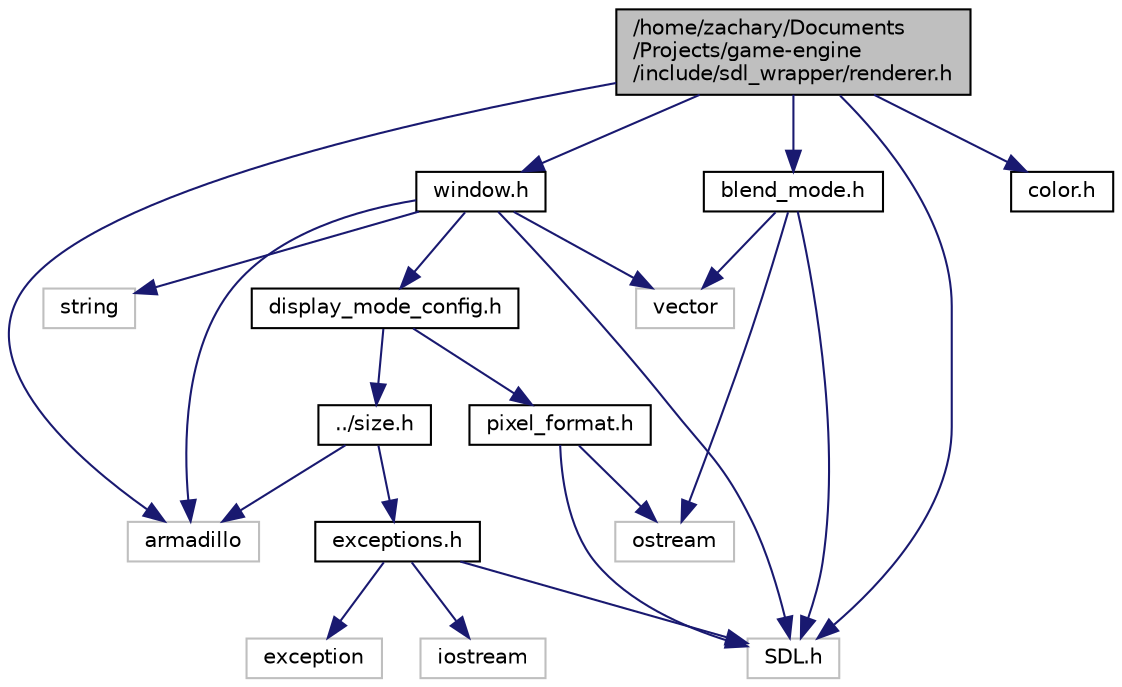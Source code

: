 digraph "/home/zachary/Documents/Projects/game-engine/include/sdl_wrapper/renderer.h"
{
 // LATEX_PDF_SIZE
  edge [fontname="Helvetica",fontsize="10",labelfontname="Helvetica",labelfontsize="10"];
  node [fontname="Helvetica",fontsize="10",shape=record];
  Node1 [label="/home/zachary/Documents\l/Projects/game-engine\l/include/sdl_wrapper/renderer.h",height=0.2,width=0.4,color="black", fillcolor="grey75", style="filled", fontcolor="black",tooltip=" "];
  Node1 -> Node2 [color="midnightblue",fontsize="10",style="solid",fontname="Helvetica"];
  Node2 [label="SDL.h",height=0.2,width=0.4,color="grey75", fillcolor="white", style="filled",tooltip=" "];
  Node1 -> Node3 [color="midnightblue",fontsize="10",style="solid",fontname="Helvetica"];
  Node3 [label="armadillo",height=0.2,width=0.4,color="grey75", fillcolor="white", style="filled",tooltip=" "];
  Node1 -> Node4 [color="midnightblue",fontsize="10",style="solid",fontname="Helvetica"];
  Node4 [label="window.h",height=0.2,width=0.4,color="black", fillcolor="white", style="filled",URL="$window_8h.html",tooltip=" "];
  Node4 -> Node5 [color="midnightblue",fontsize="10",style="solid",fontname="Helvetica"];
  Node5 [label="string",height=0.2,width=0.4,color="grey75", fillcolor="white", style="filled",tooltip=" "];
  Node4 -> Node2 [color="midnightblue",fontsize="10",style="solid",fontname="Helvetica"];
  Node4 -> Node6 [color="midnightblue",fontsize="10",style="solid",fontname="Helvetica"];
  Node6 [label="vector",height=0.2,width=0.4,color="grey75", fillcolor="white", style="filled",tooltip=" "];
  Node4 -> Node3 [color="midnightblue",fontsize="10",style="solid",fontname="Helvetica"];
  Node4 -> Node7 [color="midnightblue",fontsize="10",style="solid",fontname="Helvetica"];
  Node7 [label="display_mode_config.h",height=0.2,width=0.4,color="black", fillcolor="white", style="filled",URL="$display__mode__config_8h.html",tooltip=" "];
  Node7 -> Node8 [color="midnightblue",fontsize="10",style="solid",fontname="Helvetica"];
  Node8 [label="pixel_format.h",height=0.2,width=0.4,color="black", fillcolor="white", style="filled",URL="$pixel__format_8h.html",tooltip=" "];
  Node8 -> Node9 [color="midnightblue",fontsize="10",style="solid",fontname="Helvetica"];
  Node9 [label="ostream",height=0.2,width=0.4,color="grey75", fillcolor="white", style="filled",tooltip=" "];
  Node8 -> Node2 [color="midnightblue",fontsize="10",style="solid",fontname="Helvetica"];
  Node7 -> Node10 [color="midnightblue",fontsize="10",style="solid",fontname="Helvetica"];
  Node10 [label="../size.h",height=0.2,width=0.4,color="black", fillcolor="white", style="filled",URL="$size_8h.html",tooltip=" "];
  Node10 -> Node3 [color="midnightblue",fontsize="10",style="solid",fontname="Helvetica"];
  Node10 -> Node11 [color="midnightblue",fontsize="10",style="solid",fontname="Helvetica"];
  Node11 [label="exceptions.h",height=0.2,width=0.4,color="black", fillcolor="white", style="filled",URL="$exceptions_8h.html",tooltip=" "];
  Node11 -> Node12 [color="midnightblue",fontsize="10",style="solid",fontname="Helvetica"];
  Node12 [label="exception",height=0.2,width=0.4,color="grey75", fillcolor="white", style="filled",tooltip=" "];
  Node11 -> Node2 [color="midnightblue",fontsize="10",style="solid",fontname="Helvetica"];
  Node11 -> Node13 [color="midnightblue",fontsize="10",style="solid",fontname="Helvetica"];
  Node13 [label="iostream",height=0.2,width=0.4,color="grey75", fillcolor="white", style="filled",tooltip=" "];
  Node1 -> Node14 [color="midnightblue",fontsize="10",style="solid",fontname="Helvetica"];
  Node14 [label="blend_mode.h",height=0.2,width=0.4,color="black", fillcolor="white", style="filled",URL="$blend__mode_8h.html",tooltip=" "];
  Node14 -> Node2 [color="midnightblue",fontsize="10",style="solid",fontname="Helvetica"];
  Node14 -> Node6 [color="midnightblue",fontsize="10",style="solid",fontname="Helvetica"];
  Node14 -> Node9 [color="midnightblue",fontsize="10",style="solid",fontname="Helvetica"];
  Node1 -> Node15 [color="midnightblue",fontsize="10",style="solid",fontname="Helvetica"];
  Node15 [label="color.h",height=0.2,width=0.4,color="black", fillcolor="white", style="filled",URL="$color_8h.html",tooltip=" "];
}

